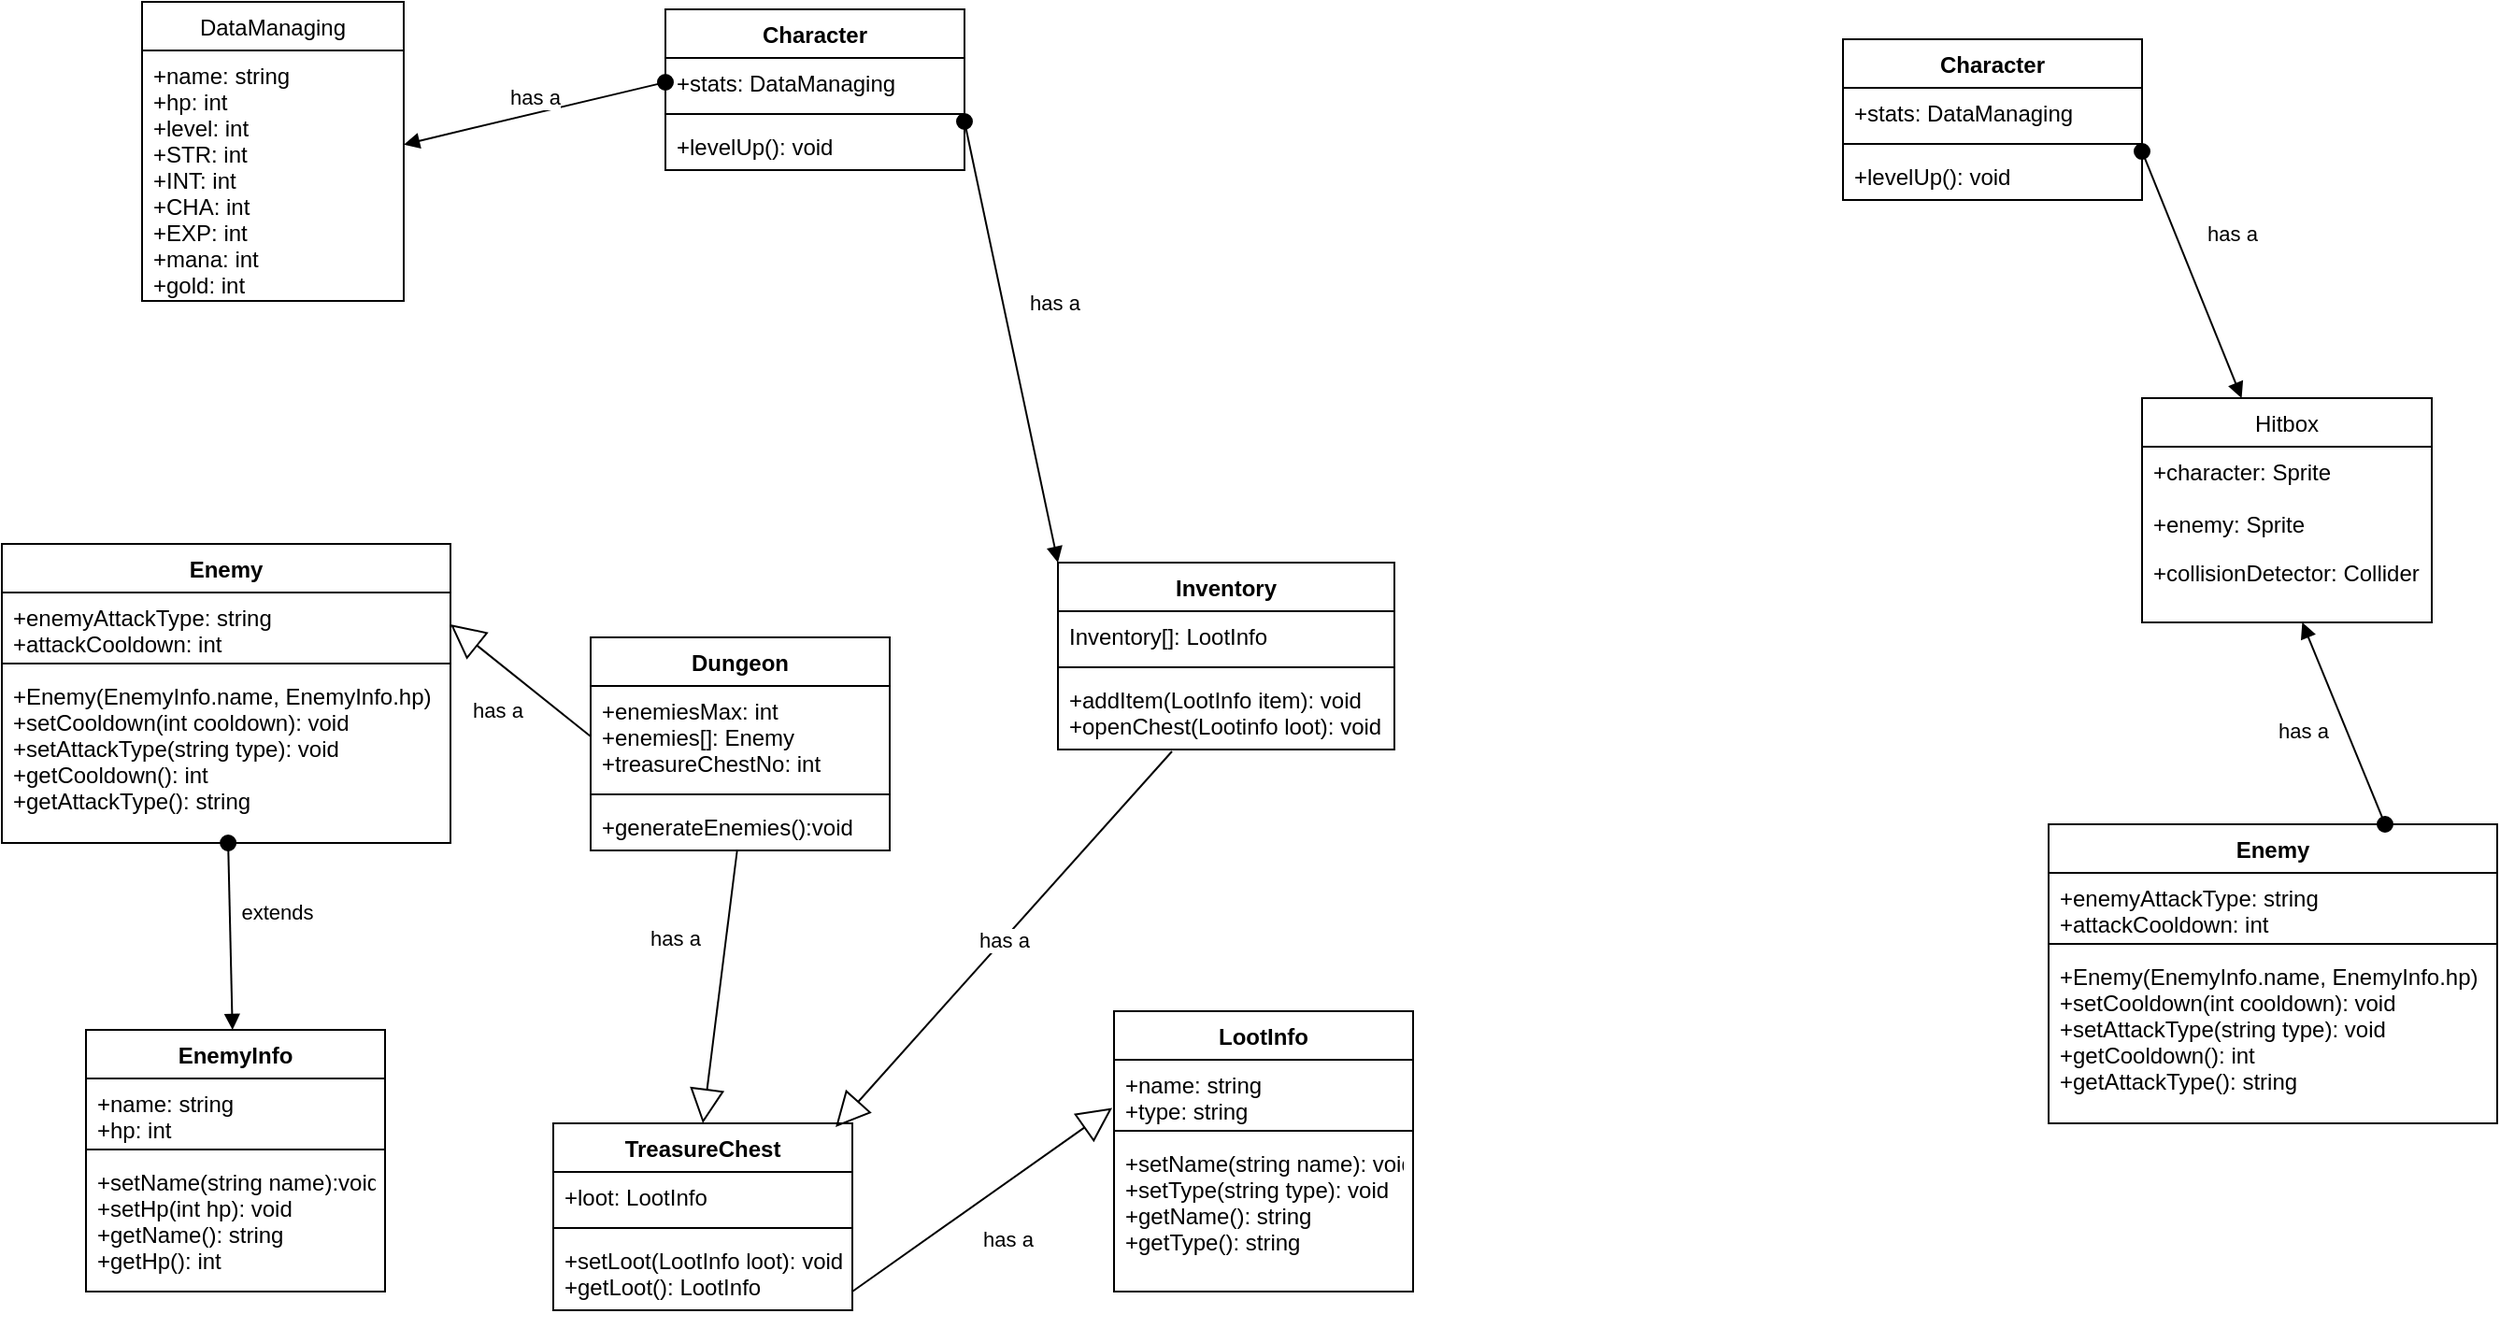 <mxfile version="15.5.2" type="github">
  <diagram id="b9oPhwZ5yWxWYfLIwXKQ" name="Page-1">
    <mxGraphModel dx="1422" dy="794" grid="1" gridSize="10" guides="1" tooltips="1" connect="1" arrows="1" fold="1" page="1" pageScale="1" pageWidth="850" pageHeight="1100" math="0" shadow="0">
      <root>
        <mxCell id="0" />
        <mxCell id="1" parent="0" />
        <mxCell id="duv5mrwdQUcU-FuDmQ63-2" value="EnemyInfo" style="swimlane;fontStyle=1;align=center;verticalAlign=top;childLayout=stackLayout;horizontal=1;startSize=26;horizontalStack=0;resizeParent=1;resizeParentMax=0;resizeLast=0;collapsible=1;marginBottom=0;" parent="1" vertex="1">
          <mxGeometry x="80" y="570" width="160" height="140" as="geometry" />
        </mxCell>
        <mxCell id="duv5mrwdQUcU-FuDmQ63-3" value="+name: string&#xa;+hp: int" style="text;strokeColor=none;fillColor=none;align=left;verticalAlign=top;spacingLeft=4;spacingRight=4;overflow=hidden;rotatable=0;points=[[0,0.5],[1,0.5]];portConstraint=eastwest;" parent="duv5mrwdQUcU-FuDmQ63-2" vertex="1">
          <mxGeometry y="26" width="160" height="34" as="geometry" />
        </mxCell>
        <mxCell id="duv5mrwdQUcU-FuDmQ63-4" value="" style="line;strokeWidth=1;fillColor=none;align=left;verticalAlign=middle;spacingTop=-1;spacingLeft=3;spacingRight=3;rotatable=0;labelPosition=right;points=[];portConstraint=eastwest;" parent="duv5mrwdQUcU-FuDmQ63-2" vertex="1">
          <mxGeometry y="60" width="160" height="8" as="geometry" />
        </mxCell>
        <mxCell id="duv5mrwdQUcU-FuDmQ63-5" value="+setName(string name):void&#xa;+setHp(int hp): void&#xa;+getName(): string&#xa;+getHp(): int" style="text;strokeColor=none;fillColor=none;align=left;verticalAlign=top;spacingLeft=4;spacingRight=4;overflow=hidden;rotatable=0;points=[[0,0.5],[1,0.5]];portConstraint=eastwest;" parent="duv5mrwdQUcU-FuDmQ63-2" vertex="1">
          <mxGeometry y="68" width="160" height="72" as="geometry" />
        </mxCell>
        <mxCell id="duv5mrwdQUcU-FuDmQ63-6" value="TreasureChest" style="swimlane;fontStyle=1;align=center;verticalAlign=top;childLayout=stackLayout;horizontal=1;startSize=26;horizontalStack=0;resizeParent=1;resizeParentMax=0;resizeLast=0;collapsible=1;marginBottom=0;" parent="1" vertex="1">
          <mxGeometry x="330" y="620" width="160" height="100" as="geometry" />
        </mxCell>
        <mxCell id="duv5mrwdQUcU-FuDmQ63-7" value="+loot: LootInfo" style="text;strokeColor=none;fillColor=none;align=left;verticalAlign=top;spacingLeft=4;spacingRight=4;overflow=hidden;rotatable=0;points=[[0,0.5],[1,0.5]];portConstraint=eastwest;" parent="duv5mrwdQUcU-FuDmQ63-6" vertex="1">
          <mxGeometry y="26" width="160" height="26" as="geometry" />
        </mxCell>
        <mxCell id="duv5mrwdQUcU-FuDmQ63-8" value="" style="line;strokeWidth=1;fillColor=none;align=left;verticalAlign=middle;spacingTop=-1;spacingLeft=3;spacingRight=3;rotatable=0;labelPosition=right;points=[];portConstraint=eastwest;" parent="duv5mrwdQUcU-FuDmQ63-6" vertex="1">
          <mxGeometry y="52" width="160" height="8" as="geometry" />
        </mxCell>
        <mxCell id="duv5mrwdQUcU-FuDmQ63-9" value="+setLoot(LootInfo loot): void&#xa;+getLoot(): LootInfo" style="text;strokeColor=none;fillColor=none;align=left;verticalAlign=top;spacingLeft=4;spacingRight=4;overflow=hidden;rotatable=0;points=[[0,0.5],[1,0.5]];portConstraint=eastwest;" parent="duv5mrwdQUcU-FuDmQ63-6" vertex="1">
          <mxGeometry y="60" width="160" height="40" as="geometry" />
        </mxCell>
        <mxCell id="duv5mrwdQUcU-FuDmQ63-10" value="LootInfo" style="swimlane;fontStyle=1;align=center;verticalAlign=top;childLayout=stackLayout;horizontal=1;startSize=26;horizontalStack=0;resizeParent=1;resizeParentMax=0;resizeLast=0;collapsible=1;marginBottom=0;" parent="1" vertex="1">
          <mxGeometry x="630" y="560" width="160" height="150" as="geometry" />
        </mxCell>
        <mxCell id="duv5mrwdQUcU-FuDmQ63-11" value="+name: string&#xa;+type: string" style="text;strokeColor=none;fillColor=none;align=left;verticalAlign=top;spacingLeft=4;spacingRight=4;overflow=hidden;rotatable=0;points=[[0,0.5],[1,0.5]];portConstraint=eastwest;" parent="duv5mrwdQUcU-FuDmQ63-10" vertex="1">
          <mxGeometry y="26" width="160" height="34" as="geometry" />
        </mxCell>
        <mxCell id="duv5mrwdQUcU-FuDmQ63-12" value="" style="line;strokeWidth=1;fillColor=none;align=left;verticalAlign=middle;spacingTop=-1;spacingLeft=3;spacingRight=3;rotatable=0;labelPosition=right;points=[];portConstraint=eastwest;" parent="duv5mrwdQUcU-FuDmQ63-10" vertex="1">
          <mxGeometry y="60" width="160" height="8" as="geometry" />
        </mxCell>
        <mxCell id="duv5mrwdQUcU-FuDmQ63-13" value="+setName(string name): void&#xa;+setType(string type): void&#xa;+getName(): string&#xa;+getType(): string" style="text;strokeColor=none;fillColor=none;align=left;verticalAlign=top;spacingLeft=4;spacingRight=4;overflow=hidden;rotatable=0;points=[[0,0.5],[1,0.5]];portConstraint=eastwest;" parent="duv5mrwdQUcU-FuDmQ63-10" vertex="1">
          <mxGeometry y="68" width="160" height="82" as="geometry" />
        </mxCell>
        <mxCell id="duv5mrwdQUcU-FuDmQ63-14" value="Enemy" style="swimlane;fontStyle=1;align=center;verticalAlign=top;childLayout=stackLayout;horizontal=1;startSize=26;horizontalStack=0;resizeParent=1;resizeParentMax=0;resizeLast=0;collapsible=1;marginBottom=0;" parent="1" vertex="1">
          <mxGeometry x="35" y="310" width="240" height="160" as="geometry" />
        </mxCell>
        <mxCell id="duv5mrwdQUcU-FuDmQ63-15" value="+enemyAttackType: string&#xa;+attackCooldown: int" style="text;strokeColor=none;fillColor=none;align=left;verticalAlign=top;spacingLeft=4;spacingRight=4;overflow=hidden;rotatable=0;points=[[0,0.5],[1,0.5]];portConstraint=eastwest;" parent="duv5mrwdQUcU-FuDmQ63-14" vertex="1">
          <mxGeometry y="26" width="240" height="34" as="geometry" />
        </mxCell>
        <mxCell id="duv5mrwdQUcU-FuDmQ63-16" value="" style="line;strokeWidth=1;fillColor=none;align=left;verticalAlign=middle;spacingTop=-1;spacingLeft=3;spacingRight=3;rotatable=0;labelPosition=right;points=[];portConstraint=eastwest;" parent="duv5mrwdQUcU-FuDmQ63-14" vertex="1">
          <mxGeometry y="60" width="240" height="8" as="geometry" />
        </mxCell>
        <mxCell id="duv5mrwdQUcU-FuDmQ63-17" value="+Enemy(EnemyInfo.name, EnemyInfo.hp)&#xa;+setCooldown(int cooldown): void&#xa;+setAttackType(string type): void&#xa;+getCooldown(): int&#xa;+getAttackType(): string" style="text;strokeColor=none;fillColor=none;align=left;verticalAlign=top;spacingLeft=4;spacingRight=4;overflow=hidden;rotatable=0;points=[[0,0.5],[1,0.5]];portConstraint=eastwest;" parent="duv5mrwdQUcU-FuDmQ63-14" vertex="1">
          <mxGeometry y="68" width="240" height="92" as="geometry" />
        </mxCell>
        <mxCell id="duv5mrwdQUcU-FuDmQ63-18" value="Dungeon" style="swimlane;fontStyle=1;align=center;verticalAlign=top;childLayout=stackLayout;horizontal=1;startSize=26;horizontalStack=0;resizeParent=1;resizeParentMax=0;resizeLast=0;collapsible=1;marginBottom=0;" parent="1" vertex="1">
          <mxGeometry x="350" y="360" width="160" height="114" as="geometry" />
        </mxCell>
        <mxCell id="duv5mrwdQUcU-FuDmQ63-19" value="+enemiesMax: int&#xa;+enemies[]: Enemy&#xa;+treasureChestNo: int&#xa;" style="text;strokeColor=none;fillColor=none;align=left;verticalAlign=top;spacingLeft=4;spacingRight=4;overflow=hidden;rotatable=0;points=[[0,0.5],[1,0.5]];portConstraint=eastwest;" parent="duv5mrwdQUcU-FuDmQ63-18" vertex="1">
          <mxGeometry y="26" width="160" height="54" as="geometry" />
        </mxCell>
        <mxCell id="duv5mrwdQUcU-FuDmQ63-20" value="" style="line;strokeWidth=1;fillColor=none;align=left;verticalAlign=middle;spacingTop=-1;spacingLeft=3;spacingRight=3;rotatable=0;labelPosition=right;points=[];portConstraint=eastwest;" parent="duv5mrwdQUcU-FuDmQ63-18" vertex="1">
          <mxGeometry y="80" width="160" height="8" as="geometry" />
        </mxCell>
        <mxCell id="duv5mrwdQUcU-FuDmQ63-21" value="+generateEnemies():void" style="text;strokeColor=none;fillColor=none;align=left;verticalAlign=top;spacingLeft=4;spacingRight=4;overflow=hidden;rotatable=0;points=[[0,0.5],[1,0.5]];portConstraint=eastwest;" parent="duv5mrwdQUcU-FuDmQ63-18" vertex="1">
          <mxGeometry y="88" width="160" height="26" as="geometry" />
        </mxCell>
        <mxCell id="duv5mrwdQUcU-FuDmQ63-26" value="Character" style="swimlane;fontStyle=1;align=center;verticalAlign=top;childLayout=stackLayout;horizontal=1;startSize=26;horizontalStack=0;resizeParent=1;resizeParentMax=0;resizeLast=0;collapsible=1;marginBottom=0;" parent="1" vertex="1">
          <mxGeometry x="390" y="24" width="160" height="86" as="geometry" />
        </mxCell>
        <mxCell id="duv5mrwdQUcU-FuDmQ63-27" value="+stats: DataManaging" style="text;strokeColor=none;fillColor=none;align=left;verticalAlign=top;spacingLeft=4;spacingRight=4;overflow=hidden;rotatable=0;points=[[0,0.5],[1,0.5]];portConstraint=eastwest;" parent="duv5mrwdQUcU-FuDmQ63-26" vertex="1">
          <mxGeometry y="26" width="160" height="26" as="geometry" />
        </mxCell>
        <mxCell id="duv5mrwdQUcU-FuDmQ63-28" value="" style="line;strokeWidth=1;fillColor=none;align=left;verticalAlign=middle;spacingTop=-1;spacingLeft=3;spacingRight=3;rotatable=0;labelPosition=right;points=[];portConstraint=eastwest;" parent="duv5mrwdQUcU-FuDmQ63-26" vertex="1">
          <mxGeometry y="52" width="160" height="8" as="geometry" />
        </mxCell>
        <mxCell id="duv5mrwdQUcU-FuDmQ63-63" value="has a" style="html=1;verticalAlign=bottom;startArrow=oval;startFill=1;endArrow=block;startSize=8;rounded=0;entryX=0;entryY=0;entryDx=0;entryDy=0;" parent="duv5mrwdQUcU-FuDmQ63-26" target="duv5mrwdQUcU-FuDmQ63-50" edge="1">
          <mxGeometry x="-0.057" y="25" width="60" relative="1" as="geometry">
            <mxPoint x="160" y="60" as="sourcePoint" />
            <mxPoint x="220" y="60" as="targetPoint" />
            <mxPoint as="offset" />
          </mxGeometry>
        </mxCell>
        <mxCell id="duv5mrwdQUcU-FuDmQ63-29" value="+levelUp(): void" style="text;strokeColor=none;fillColor=none;align=left;verticalAlign=top;spacingLeft=4;spacingRight=4;overflow=hidden;rotatable=0;points=[[0,0.5],[1,0.5]];portConstraint=eastwest;" parent="duv5mrwdQUcU-FuDmQ63-26" vertex="1">
          <mxGeometry y="60" width="160" height="26" as="geometry" />
        </mxCell>
        <mxCell id="duv5mrwdQUcU-FuDmQ63-34" value="DataManaging" style="swimlane;fontStyle=0;childLayout=stackLayout;horizontal=1;startSize=26;fillColor=none;horizontalStack=0;resizeParent=1;resizeParentMax=0;resizeLast=0;collapsible=1;marginBottom=0;" parent="1" vertex="1">
          <mxGeometry x="110" y="20" width="140" height="160" as="geometry" />
        </mxCell>
        <mxCell id="duv5mrwdQUcU-FuDmQ63-37" value="+name: string&#xa;+hp: int&#xa;+level: int&#xa;+STR: int&#xa;+INT: int&#xa;+CHA: int&#xa;+EXP: int&#xa;+mana: int&#xa;+gold: int" style="text;strokeColor=none;fillColor=none;align=left;verticalAlign=top;spacingLeft=4;spacingRight=4;overflow=hidden;rotatable=0;points=[[0,0.5],[1,0.5]];portConstraint=eastwest;" parent="duv5mrwdQUcU-FuDmQ63-34" vertex="1">
          <mxGeometry y="26" width="140" height="134" as="geometry" />
        </mxCell>
        <mxCell id="duv5mrwdQUcU-FuDmQ63-45" value="has a" style="endArrow=block;endSize=16;endFill=0;html=1;rounded=0;exitX=0;exitY=0.5;exitDx=0;exitDy=0;entryX=1;entryY=0.5;entryDx=0;entryDy=0;" parent="1" source="duv5mrwdQUcU-FuDmQ63-19" target="duv5mrwdQUcU-FuDmQ63-15" edge="1">
          <mxGeometry x="-0.008" y="20" width="160" relative="1" as="geometry">
            <mxPoint x="340" y="410" as="sourcePoint" />
            <mxPoint x="500" y="410" as="targetPoint" />
            <mxPoint as="offset" />
          </mxGeometry>
        </mxCell>
        <mxCell id="duv5mrwdQUcU-FuDmQ63-49" value="has a" style="endArrow=block;endSize=16;endFill=0;html=1;rounded=0;entryX=0.5;entryY=0;entryDx=0;entryDy=0;" parent="1" source="duv5mrwdQUcU-FuDmQ63-21" target="duv5mrwdQUcU-FuDmQ63-6" edge="1">
          <mxGeometry x="-0.317" y="-27" width="160" relative="1" as="geometry">
            <mxPoint x="420" y="500" as="sourcePoint" />
            <mxPoint x="580" y="500" as="targetPoint" />
            <mxPoint as="offset" />
          </mxGeometry>
        </mxCell>
        <mxCell id="duv5mrwdQUcU-FuDmQ63-50" value="Inventory" style="swimlane;fontStyle=1;align=center;verticalAlign=top;childLayout=stackLayout;horizontal=1;startSize=26;horizontalStack=0;resizeParent=1;resizeParentMax=0;resizeLast=0;collapsible=1;marginBottom=0;" parent="1" vertex="1">
          <mxGeometry x="600" y="320" width="180" height="100" as="geometry" />
        </mxCell>
        <mxCell id="duv5mrwdQUcU-FuDmQ63-51" value="Inventory[]: LootInfo" style="text;strokeColor=none;fillColor=none;align=left;verticalAlign=top;spacingLeft=4;spacingRight=4;overflow=hidden;rotatable=0;points=[[0,0.5],[1,0.5]];portConstraint=eastwest;" parent="duv5mrwdQUcU-FuDmQ63-50" vertex="1">
          <mxGeometry y="26" width="180" height="26" as="geometry" />
        </mxCell>
        <mxCell id="duv5mrwdQUcU-FuDmQ63-52" value="" style="line;strokeWidth=1;fillColor=none;align=left;verticalAlign=middle;spacingTop=-1;spacingLeft=3;spacingRight=3;rotatable=0;labelPosition=right;points=[];portConstraint=eastwest;" parent="duv5mrwdQUcU-FuDmQ63-50" vertex="1">
          <mxGeometry y="52" width="180" height="8" as="geometry" />
        </mxCell>
        <mxCell id="duv5mrwdQUcU-FuDmQ63-53" value="+addItem(LootInfo item): void&#xa;+openChest(Lootinfo loot): void" style="text;strokeColor=none;fillColor=none;align=left;verticalAlign=top;spacingLeft=4;spacingRight=4;overflow=hidden;rotatable=0;points=[[0,0.5],[1,0.5]];portConstraint=eastwest;" parent="duv5mrwdQUcU-FuDmQ63-50" vertex="1">
          <mxGeometry y="60" width="180" height="40" as="geometry" />
        </mxCell>
        <mxCell id="duv5mrwdQUcU-FuDmQ63-60" value="has a" style="endArrow=block;endSize=16;endFill=0;html=1;rounded=0;entryX=0.944;entryY=0.02;entryDx=0;entryDy=0;entryPerimeter=0;exitX=0.339;exitY=1.025;exitDx=0;exitDy=0;exitPerimeter=0;" parent="1" source="duv5mrwdQUcU-FuDmQ63-53" target="duv5mrwdQUcU-FuDmQ63-6" edge="1">
          <mxGeometry width="160" relative="1" as="geometry">
            <mxPoint x="780" y="380" as="sourcePoint" />
            <mxPoint x="940" y="380" as="targetPoint" />
          </mxGeometry>
        </mxCell>
        <mxCell id="duv5mrwdQUcU-FuDmQ63-61" value="has a" style="endArrow=block;endSize=16;endFill=0;html=1;rounded=0;entryX=-0.006;entryY=0.757;entryDx=0;entryDy=0;entryPerimeter=0;" parent="1" target="duv5mrwdQUcU-FuDmQ63-11" edge="1">
          <mxGeometry x="-0.012" y="-25" width="160" relative="1" as="geometry">
            <mxPoint x="490" y="710" as="sourcePoint" />
            <mxPoint x="650" y="710" as="targetPoint" />
            <mxPoint as="offset" />
          </mxGeometry>
        </mxCell>
        <mxCell id="OTTNZFYizGaf9KCZusKD-5" value="has a" style="html=1;verticalAlign=bottom;startArrow=oval;startFill=1;endArrow=block;startSize=8;rounded=0;exitX=0;exitY=0.5;exitDx=0;exitDy=0;" edge="1" parent="1" source="duv5mrwdQUcU-FuDmQ63-27" target="duv5mrwdQUcU-FuDmQ63-37">
          <mxGeometry width="60" relative="1" as="geometry">
            <mxPoint x="240" y="140" as="sourcePoint" />
            <mxPoint x="320" y="190" as="targetPoint" />
          </mxGeometry>
        </mxCell>
        <object label="Hitbox" id="OTTNZFYizGaf9KCZusKD-6">
          <mxCell style="swimlane;fontStyle=0;childLayout=stackLayout;horizontal=1;startSize=26;fillColor=none;horizontalStack=0;resizeParent=1;resizeParentMax=0;resizeLast=0;collapsible=1;marginBottom=0;" vertex="1" parent="1">
            <mxGeometry x="1180" y="232" width="155" height="120" as="geometry" />
          </mxCell>
        </object>
        <mxCell id="OTTNZFYizGaf9KCZusKD-7" value="+character: Sprite&#xa;&#xa;+enemy: Sprite" style="text;strokeColor=none;fillColor=none;align=left;verticalAlign=top;spacingLeft=4;spacingRight=4;overflow=hidden;rotatable=0;points=[[0,0.5],[1,0.5]];portConstraint=eastwest;" vertex="1" parent="OTTNZFYizGaf9KCZusKD-6">
          <mxGeometry y="26" width="155" height="54" as="geometry" />
        </mxCell>
        <mxCell id="OTTNZFYizGaf9KCZusKD-8" value="+collisionDetector: Collider" style="text;strokeColor=none;fillColor=none;align=left;verticalAlign=top;spacingLeft=4;spacingRight=4;overflow=hidden;rotatable=0;points=[[0,0.5],[1,0.5]];portConstraint=eastwest;" vertex="1" parent="OTTNZFYizGaf9KCZusKD-6">
          <mxGeometry y="80" width="155" height="40" as="geometry" />
        </mxCell>
        <mxCell id="OTTNZFYizGaf9KCZusKD-15" value="extends" style="html=1;verticalAlign=bottom;startArrow=oval;startFill=1;endArrow=block;startSize=8;rounded=0;" edge="1" parent="1" source="duv5mrwdQUcU-FuDmQ63-17" target="duv5mrwdQUcU-FuDmQ63-2">
          <mxGeometry x="-0.057" y="25" width="60" relative="1" as="geometry">
            <mxPoint x="210" y="534.7" as="sourcePoint" />
            <mxPoint x="290" y="490.002" as="targetPoint" />
            <mxPoint as="offset" />
          </mxGeometry>
        </mxCell>
        <mxCell id="OTTNZFYizGaf9KCZusKD-16" value="Enemy" style="swimlane;fontStyle=1;align=center;verticalAlign=top;childLayout=stackLayout;horizontal=1;startSize=26;horizontalStack=0;resizeParent=1;resizeParentMax=0;resizeLast=0;collapsible=1;marginBottom=0;" vertex="1" parent="1">
          <mxGeometry x="1130" y="460" width="240" height="160" as="geometry" />
        </mxCell>
        <mxCell id="OTTNZFYizGaf9KCZusKD-17" value="+enemyAttackType: string&#xa;+attackCooldown: int" style="text;strokeColor=none;fillColor=none;align=left;verticalAlign=top;spacingLeft=4;spacingRight=4;overflow=hidden;rotatable=0;points=[[0,0.5],[1,0.5]];portConstraint=eastwest;" vertex="1" parent="OTTNZFYizGaf9KCZusKD-16">
          <mxGeometry y="26" width="240" height="34" as="geometry" />
        </mxCell>
        <mxCell id="OTTNZFYizGaf9KCZusKD-18" value="" style="line;strokeWidth=1;fillColor=none;align=left;verticalAlign=middle;spacingTop=-1;spacingLeft=3;spacingRight=3;rotatable=0;labelPosition=right;points=[];portConstraint=eastwest;" vertex="1" parent="OTTNZFYizGaf9KCZusKD-16">
          <mxGeometry y="60" width="240" height="8" as="geometry" />
        </mxCell>
        <mxCell id="OTTNZFYizGaf9KCZusKD-19" value="+Enemy(EnemyInfo.name, EnemyInfo.hp)&#xa;+setCooldown(int cooldown): void&#xa;+setAttackType(string type): void&#xa;+getCooldown(): int&#xa;+getAttackType(): string" style="text;strokeColor=none;fillColor=none;align=left;verticalAlign=top;spacingLeft=4;spacingRight=4;overflow=hidden;rotatable=0;points=[[0,0.5],[1,0.5]];portConstraint=eastwest;" vertex="1" parent="OTTNZFYizGaf9KCZusKD-16">
          <mxGeometry y="68" width="240" height="92" as="geometry" />
        </mxCell>
        <mxCell id="OTTNZFYizGaf9KCZusKD-21" value="Character" style="swimlane;fontStyle=1;align=center;verticalAlign=top;childLayout=stackLayout;horizontal=1;startSize=26;horizontalStack=0;resizeParent=1;resizeParentMax=0;resizeLast=0;collapsible=1;marginBottom=0;" vertex="1" parent="1">
          <mxGeometry x="1020" y="40" width="160" height="86" as="geometry" />
        </mxCell>
        <mxCell id="OTTNZFYizGaf9KCZusKD-22" value="+stats: DataManaging" style="text;strokeColor=none;fillColor=none;align=left;verticalAlign=top;spacingLeft=4;spacingRight=4;overflow=hidden;rotatable=0;points=[[0,0.5],[1,0.5]];portConstraint=eastwest;" vertex="1" parent="OTTNZFYizGaf9KCZusKD-21">
          <mxGeometry y="26" width="160" height="26" as="geometry" />
        </mxCell>
        <mxCell id="OTTNZFYizGaf9KCZusKD-23" value="" style="line;strokeWidth=1;fillColor=none;align=left;verticalAlign=middle;spacingTop=-1;spacingLeft=3;spacingRight=3;rotatable=0;labelPosition=right;points=[];portConstraint=eastwest;" vertex="1" parent="OTTNZFYizGaf9KCZusKD-21">
          <mxGeometry y="52" width="160" height="8" as="geometry" />
        </mxCell>
        <mxCell id="OTTNZFYizGaf9KCZusKD-24" value="has a" style="html=1;verticalAlign=bottom;startArrow=oval;startFill=1;endArrow=block;startSize=8;rounded=0;" edge="1" parent="OTTNZFYizGaf9KCZusKD-21" target="OTTNZFYizGaf9KCZusKD-6">
          <mxGeometry x="-0.057" y="25" width="60" relative="1" as="geometry">
            <mxPoint x="160" y="60" as="sourcePoint" />
            <mxPoint x="220" y="60" as="targetPoint" />
            <mxPoint as="offset" />
          </mxGeometry>
        </mxCell>
        <mxCell id="OTTNZFYizGaf9KCZusKD-25" value="+levelUp(): void" style="text;strokeColor=none;fillColor=none;align=left;verticalAlign=top;spacingLeft=4;spacingRight=4;overflow=hidden;rotatable=0;points=[[0,0.5],[1,0.5]];portConstraint=eastwest;" vertex="1" parent="OTTNZFYizGaf9KCZusKD-21">
          <mxGeometry y="60" width="160" height="26" as="geometry" />
        </mxCell>
        <mxCell id="OTTNZFYizGaf9KCZusKD-26" value="has a" style="html=1;verticalAlign=bottom;startArrow=oval;startFill=1;endArrow=block;startSize=8;rounded=0;exitX=0.75;exitY=0;exitDx=0;exitDy=0;" edge="1" parent="1" source="OTTNZFYizGaf9KCZusKD-16" target="OTTNZFYizGaf9KCZusKD-8">
          <mxGeometry x="-0.057" y="25" width="60" relative="1" as="geometry">
            <mxPoint x="1293.49" y="330" as="sourcePoint" />
            <mxPoint x="1221.505" y="422" as="targetPoint" />
            <mxPoint as="offset" />
          </mxGeometry>
        </mxCell>
      </root>
    </mxGraphModel>
  </diagram>
</mxfile>
